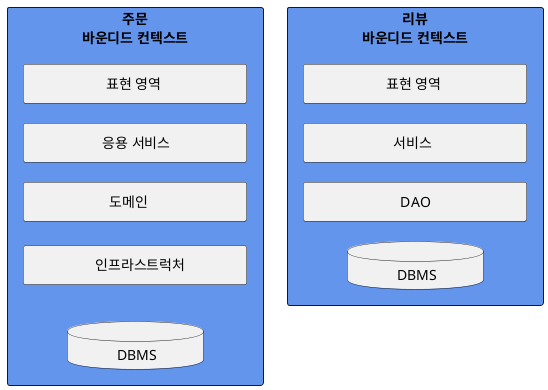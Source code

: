 @startuml

skinparam ranksep 20

rectangle "주문\n바운디드 컨텍스트" as ct1 #CornflowerBlue {
    rectangle "\t\t    표현 영역    \t\t\t" as a1
    rectangle "\t\t   응용 서비스 \t\t\t" as b1
    rectangle "\t\t     도메인   \t\t\t" as c1
    rectangle "\t\t 인프라스트럭처 \t\t" as d1
    database "\t   DBMS     \t" as e1

    a1 -[hidden]down- b1
    b1 -[hidden]down- c1
    c1 -[hidden]down- d1
    d1 -[hidden]down- e1
}

rectangle "리뷰\n바운디드 컨텍스트" as ct2 #CornflowerBlue {
    rectangle "\t\t    표현 영역   \t\t\t" as a2
    rectangle "\t\t      서비스    \t\t\t" as b2
    rectangle "\t\t        DAO      \t\t\t" as c2
    database "\t   DBMS     \t" as d2

    a2 -[hidden]down- b2
    b2 -[hidden]down- c2
    c2 -[hidden]down- d2
}

@enduml
